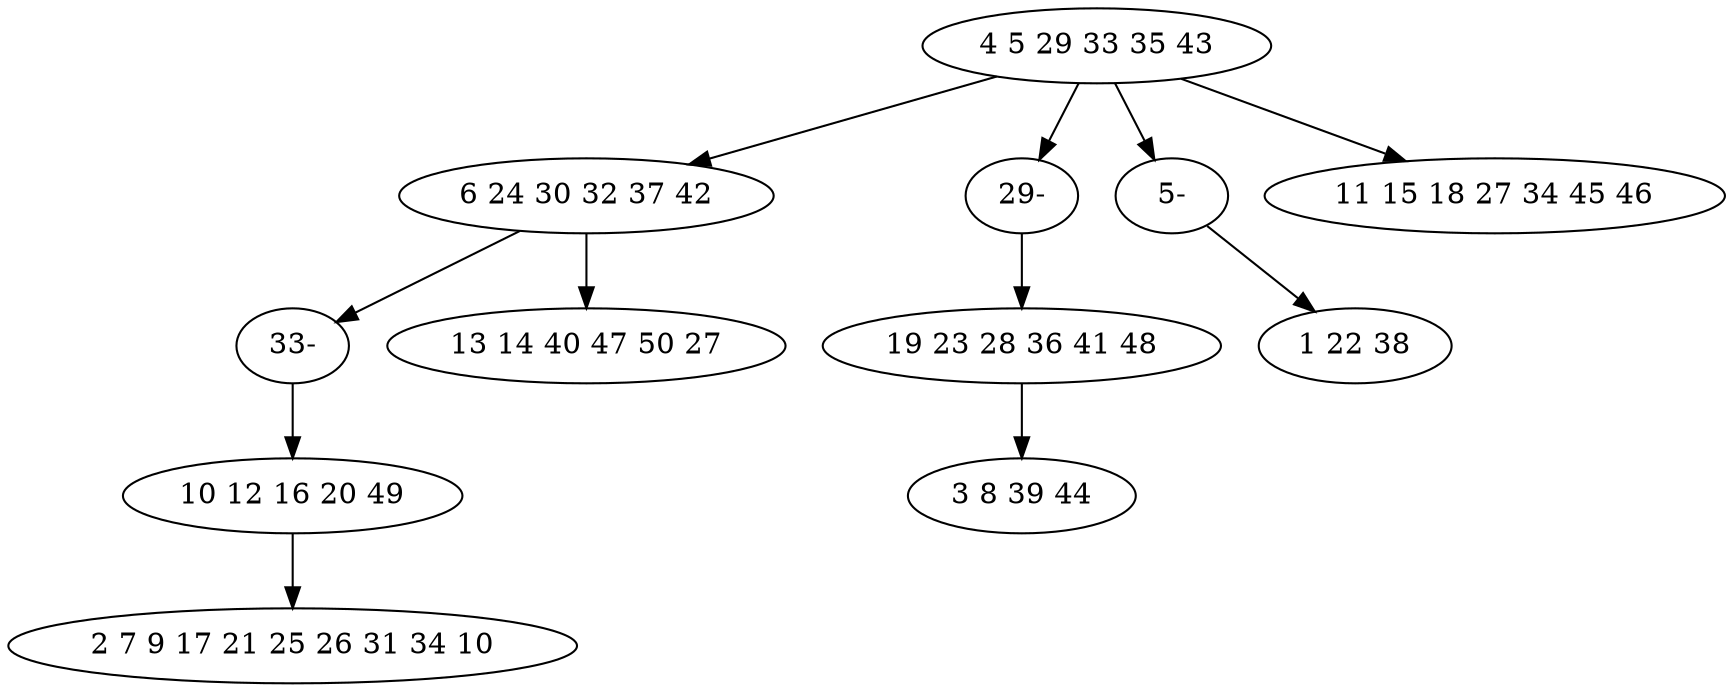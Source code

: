 digraph true_tree {
	"0" -> "1"
	"0" -> "10"
	"2" -> "3"
	"0" -> "9"
	"1" -> "11"
	"5" -> "6"
	"1" -> "7"
	"0" -> "8"
	"9" -> "4"
	"10" -> "2"
	"11" -> "5"
	"0" [label="4 5 29 33 35 43"];
	"1" [label="6 24 30 32 37 42"];
	"2" [label="19 23 28 36 41 48"];
	"3" [label="3 8 39 44"];
	"4" [label="1 22 38"];
	"5" [label="10 12 16 20 49"];
	"6" [label="2 7 9 17 21 25 26 31 34 10"];
	"7" [label="13 14 40 47 50 27"];
	"8" [label="11 15 18 27 34 45 46"];
	"9" [label="5-"];
	"10" [label="29-"];
	"11" [label="33-"];
}

